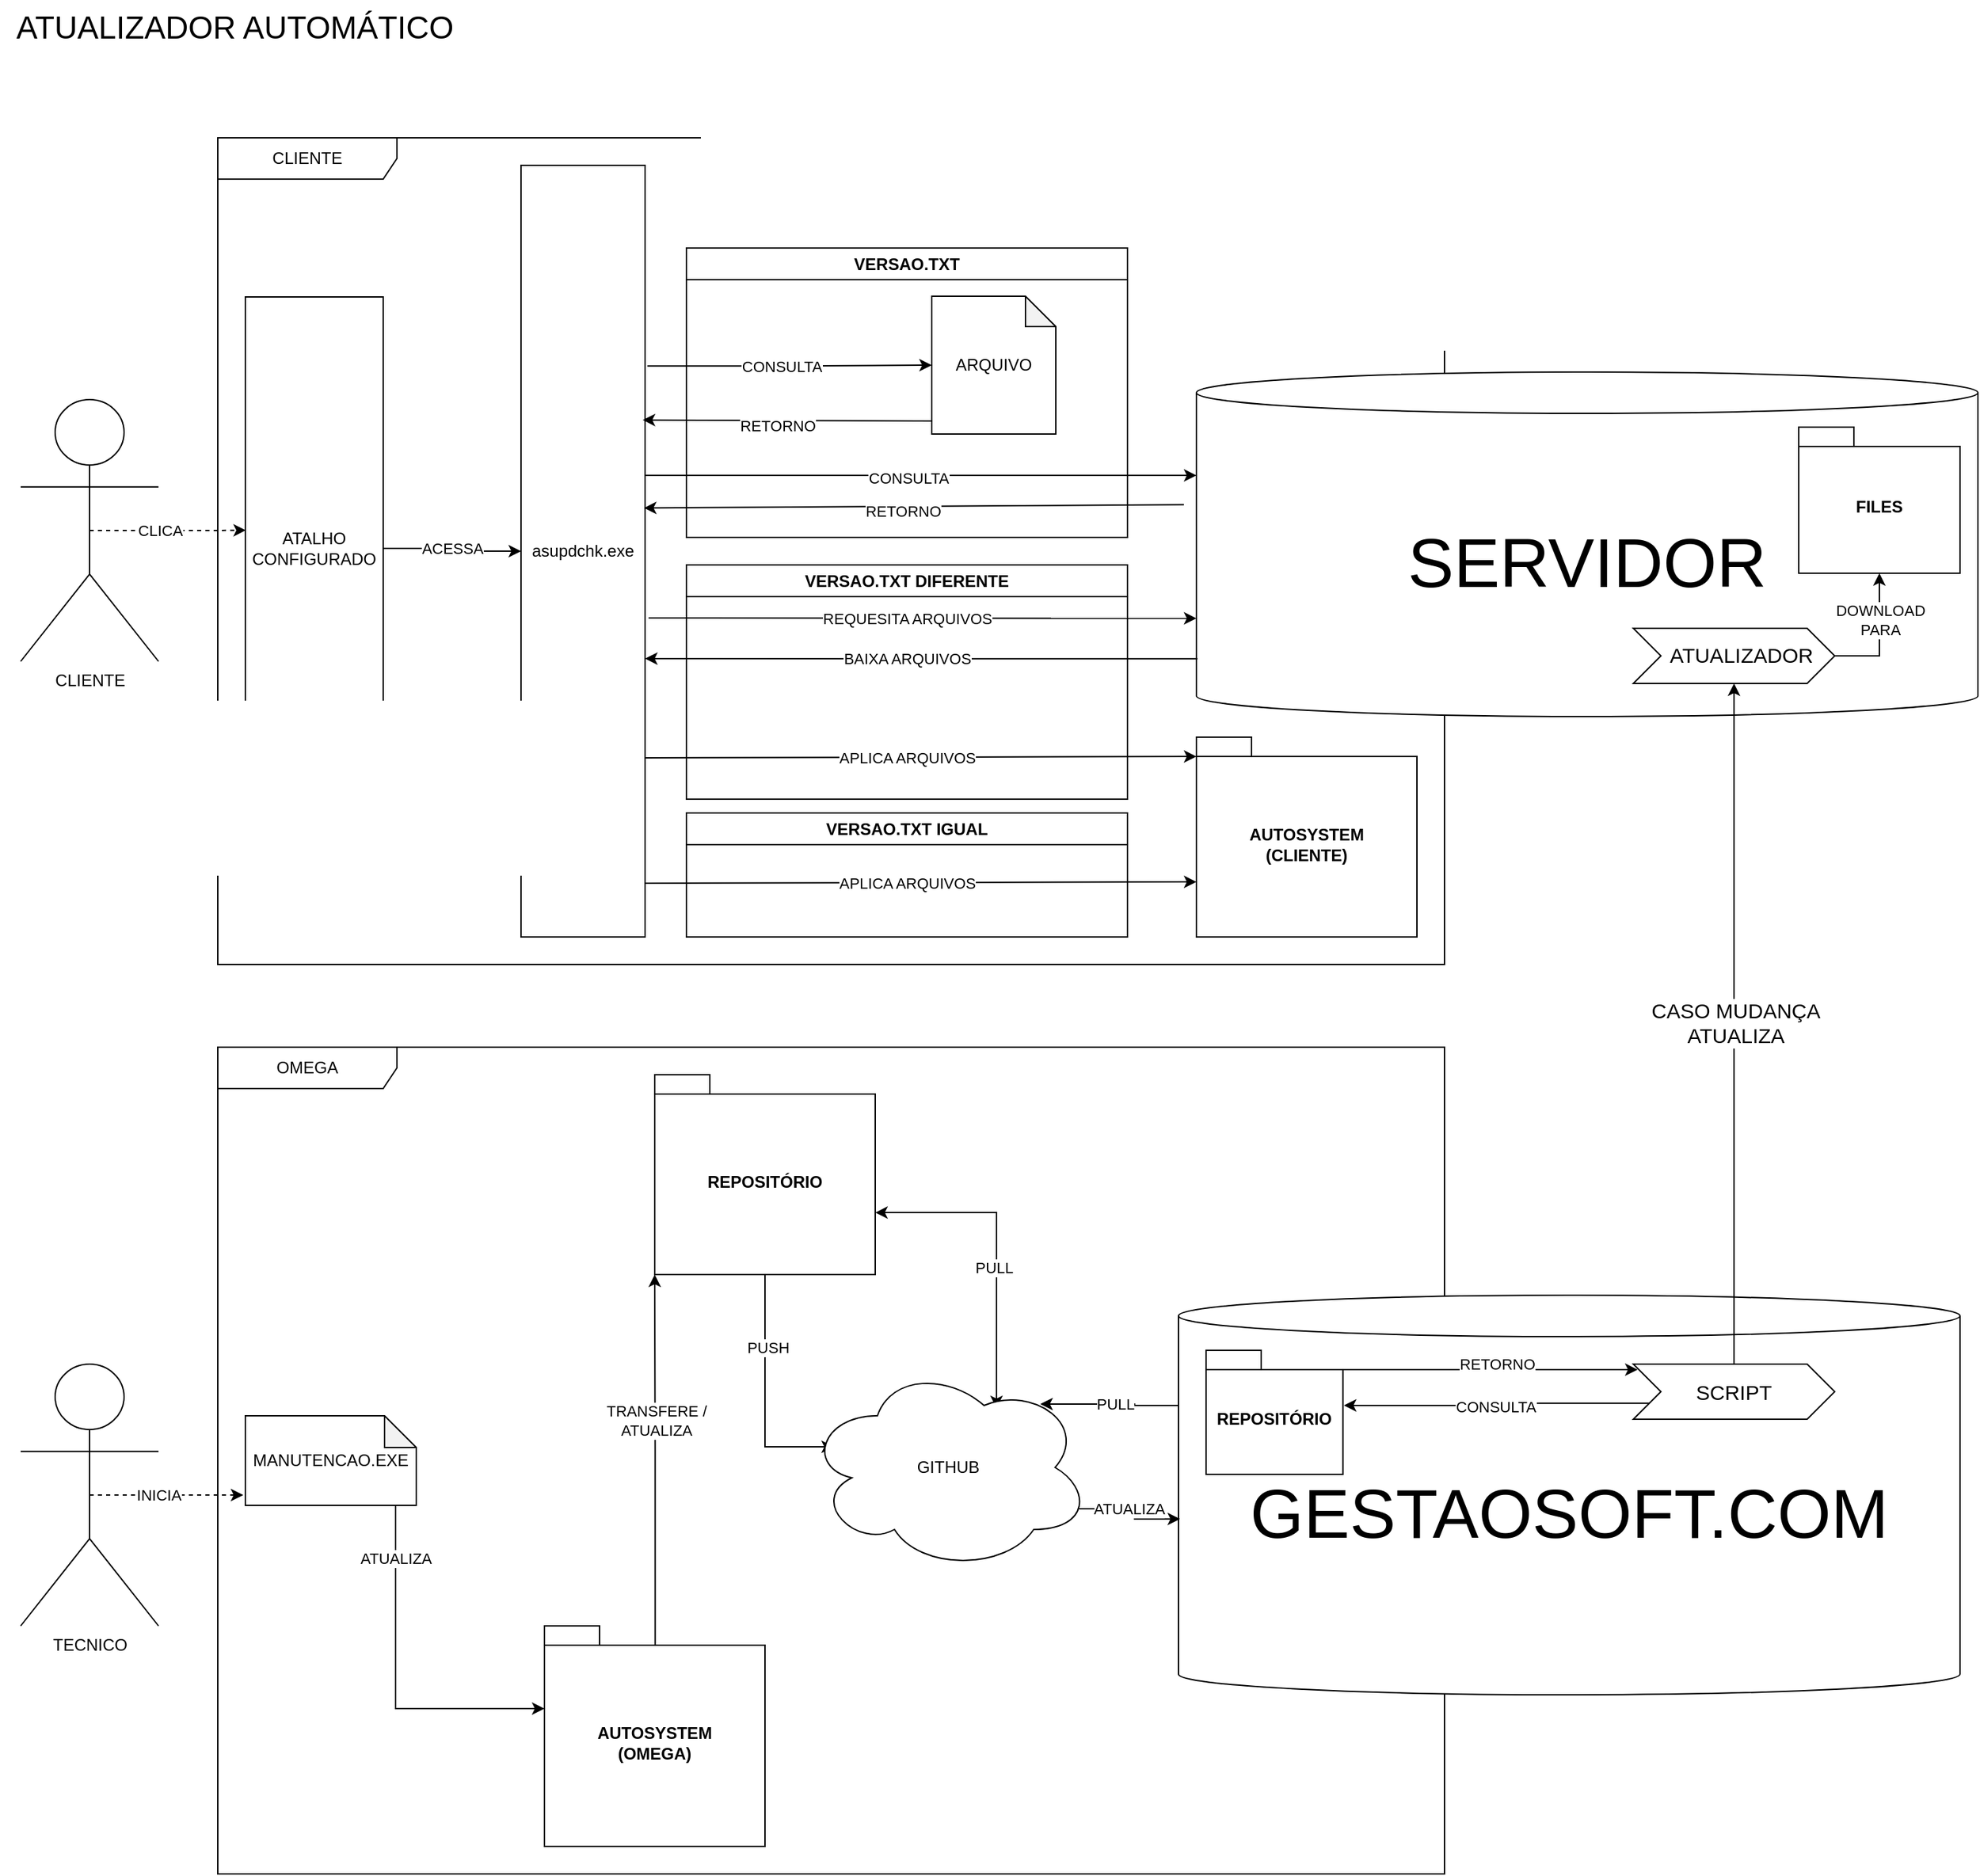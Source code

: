 <mxfile version="21.5.0" type="device">
  <diagram name="Página-1" id="qvn3dSPMMLWjY8GsxL5v">
    <mxGraphModel dx="1235" dy="715" grid="1" gridSize="10" guides="1" tooltips="1" connect="1" arrows="1" fold="1" page="1" pageScale="1" pageWidth="827" pageHeight="1169" math="0" shadow="0">
      <root>
        <mxCell id="0" />
        <mxCell id="1" parent="0" />
        <mxCell id="upDu5Su1EOw3rO2g_J13-49" style="edgeStyle=orthogonalEdgeStyle;rounded=0;orthogonalLoop=1;jettySize=auto;html=1;exitX=0.5;exitY=0.5;exitDx=0;exitDy=0;exitPerimeter=0;entryX=0.004;entryY=0.464;entryDx=0;entryDy=0;entryPerimeter=0;dashed=1;" edge="1" parent="1" source="upDu5Su1EOw3rO2g_J13-1" target="upDu5Su1EOw3rO2g_J13-7">
          <mxGeometry relative="1" as="geometry" />
        </mxCell>
        <mxCell id="upDu5Su1EOw3rO2g_J13-50" value="CLICA" style="edgeLabel;html=1;align=center;verticalAlign=middle;resizable=0;points=[];" vertex="1" connectable="0" parent="upDu5Su1EOw3rO2g_J13-49">
          <mxGeometry x="-0.113" y="1" relative="1" as="geometry">
            <mxPoint y="1" as="offset" />
          </mxGeometry>
        </mxCell>
        <mxCell id="upDu5Su1EOw3rO2g_J13-1" value="CLIENTE" style="shape=umlActor;verticalLabelPosition=bottom;verticalAlign=top;html=1;outlineConnect=0;" vertex="1" parent="1">
          <mxGeometry x="20" y="290" width="100" height="190" as="geometry" />
        </mxCell>
        <mxCell id="upDu5Su1EOw3rO2g_J13-3" value="ATUALIZADOR AUTOMÁTICO" style="text;html=1;align=center;verticalAlign=middle;resizable=0;points=[];autosize=1;strokeColor=none;fillColor=none;fontSize=23;" vertex="1" parent="1">
          <mxGeometry x="5" width="340" height="40" as="geometry" />
        </mxCell>
        <mxCell id="upDu5Su1EOw3rO2g_J13-5" value="CLIENTE" style="shape=umlFrame;whiteSpace=wrap;html=1;pointerEvents=0;width=130;height=30;" vertex="1" parent="1">
          <mxGeometry x="163" y="100" width="890" height="600" as="geometry" />
        </mxCell>
        <mxCell id="upDu5Su1EOw3rO2g_J13-12" value="AC" style="edgeStyle=orthogonalEdgeStyle;rounded=0;orthogonalLoop=1;jettySize=auto;html=1;exitX=1;exitY=0.5;exitDx=0;exitDy=0;" edge="1" parent="1" source="upDu5Su1EOw3rO2g_J13-7" target="upDu5Su1EOw3rO2g_J13-11">
          <mxGeometry relative="1" as="geometry" />
        </mxCell>
        <mxCell id="upDu5Su1EOw3rO2g_J13-17" value="ACESSA" style="edgeLabel;html=1;align=center;verticalAlign=middle;resizable=0;points=[];" vertex="1" connectable="0" parent="upDu5Su1EOw3rO2g_J13-12">
          <mxGeometry x="-0.265" y="1" relative="1" as="geometry">
            <mxPoint x="12" y="1" as="offset" />
          </mxGeometry>
        </mxCell>
        <mxCell id="upDu5Su1EOw3rO2g_J13-7" value="ATALHO&lt;br&gt;CONFIGURADO" style="rounded=0;whiteSpace=wrap;html=1;" vertex="1" parent="1">
          <mxGeometry x="183" y="215.5" width="100" height="365" as="geometry" />
        </mxCell>
        <mxCell id="upDu5Su1EOw3rO2g_J13-16" style="edgeStyle=orthogonalEdgeStyle;rounded=0;orthogonalLoop=1;jettySize=auto;html=1;exitX=1.019;exitY=0.26;exitDx=0;exitDy=0;entryX=0;entryY=0.5;entryDx=0;entryDy=0;entryPerimeter=0;exitPerimeter=0;" edge="1" parent="1" source="upDu5Su1EOw3rO2g_J13-11" target="upDu5Su1EOw3rO2g_J13-13">
          <mxGeometry relative="1" as="geometry" />
        </mxCell>
        <mxCell id="upDu5Su1EOw3rO2g_J13-18" value="CONSULTA" style="edgeLabel;html=1;align=center;verticalAlign=middle;resizable=0;points=[];" vertex="1" connectable="0" parent="upDu5Su1EOw3rO2g_J13-16">
          <mxGeometry x="-0.136" y="-1" relative="1" as="geometry">
            <mxPoint x="8" y="-1" as="offset" />
          </mxGeometry>
        </mxCell>
        <mxCell id="upDu5Su1EOw3rO2g_J13-26" style="edgeStyle=orthogonalEdgeStyle;rounded=0;orthogonalLoop=1;jettySize=auto;html=1;exitX=1;exitY=0.75;exitDx=0;exitDy=0;" edge="1" parent="1" source="upDu5Su1EOw3rO2g_J13-11" target="upDu5Su1EOw3rO2g_J13-28">
          <mxGeometry relative="1" as="geometry">
            <mxPoint x="773" y="345.0" as="targetPoint" />
            <Array as="points">
              <mxPoint x="473" y="345" />
            </Array>
          </mxGeometry>
        </mxCell>
        <mxCell id="upDu5Su1EOw3rO2g_J13-27" value="CONSULTA" style="edgeLabel;html=1;align=center;verticalAlign=middle;resizable=0;points=[];" vertex="1" connectable="0" parent="upDu5Su1EOw3rO2g_J13-26">
          <mxGeometry x="-0.094" y="-2" relative="1" as="geometry">
            <mxPoint x="116" as="offset" />
          </mxGeometry>
        </mxCell>
        <mxCell id="upDu5Su1EOw3rO2g_J13-11" value="asupdchk.exe" style="rounded=0;whiteSpace=wrap;html=1;" vertex="1" parent="1">
          <mxGeometry x="383" y="120" width="90" height="560" as="geometry" />
        </mxCell>
        <mxCell id="upDu5Su1EOw3rO2g_J13-24" value="" style="endArrow=classic;html=1;rounded=0;entryX=0.981;entryY=0.33;entryDx=0;entryDy=0;entryPerimeter=0;exitX=0.578;exitY=0.907;exitDx=0;exitDy=0;exitPerimeter=0;" edge="1" parent="1" source="upDu5Su1EOw3rO2g_J13-13" target="upDu5Su1EOw3rO2g_J13-11">
          <mxGeometry width="50" height="50" relative="1" as="geometry">
            <mxPoint x="673" y="306" as="sourcePoint" />
            <mxPoint x="473" y="304" as="targetPoint" />
          </mxGeometry>
        </mxCell>
        <mxCell id="upDu5Su1EOw3rO2g_J13-25" value="RETORNO" style="edgeLabel;html=1;align=center;verticalAlign=middle;resizable=0;points=[];" vertex="1" connectable="0" parent="upDu5Su1EOw3rO2g_J13-24">
          <mxGeometry x="-0.101" y="3" relative="1" as="geometry">
            <mxPoint x="-47" as="offset" />
          </mxGeometry>
        </mxCell>
        <mxCell id="upDu5Su1EOw3rO2g_J13-13" value="ARQUIVO" style="shape=note;whiteSpace=wrap;html=1;backgroundOutline=1;darkOpacity=0.05;size=22;align=center;spacingLeft=0;" vertex="1" parent="1">
          <mxGeometry x="681" y="215" width="90" height="100" as="geometry" />
        </mxCell>
        <mxCell id="upDu5Su1EOw3rO2g_J13-28" value="SERVIDOR" style="shape=cylinder3;whiteSpace=wrap;html=1;boundedLbl=1;backgroundOutline=1;size=15;fontSize=50;" vertex="1" parent="1">
          <mxGeometry x="873" y="270" width="567" height="250" as="geometry" />
        </mxCell>
        <mxCell id="upDu5Su1EOw3rO2g_J13-30" value="" style="endArrow=classic;html=1;rounded=0;exitX=-0.016;exitY=0.385;exitDx=0;exitDy=0;exitPerimeter=0;entryX=0.991;entryY=0.444;entryDx=0;entryDy=0;entryPerimeter=0;" edge="1" parent="1" source="upDu5Su1EOw3rO2g_J13-28" target="upDu5Su1EOw3rO2g_J13-11">
          <mxGeometry width="50" height="50" relative="1" as="geometry">
            <mxPoint x="613" y="460" as="sourcePoint" />
            <mxPoint x="473" y="400" as="targetPoint" />
          </mxGeometry>
        </mxCell>
        <mxCell id="upDu5Su1EOw3rO2g_J13-31" value="RETORNO&lt;br&gt;" style="edgeLabel;html=1;align=center;verticalAlign=middle;resizable=0;points=[];" vertex="1" connectable="0" parent="upDu5Su1EOw3rO2g_J13-30">
          <mxGeometry x="-0.051" y="3" relative="1" as="geometry">
            <mxPoint x="-18" as="offset" />
          </mxGeometry>
        </mxCell>
        <mxCell id="upDu5Su1EOw3rO2g_J13-32" value="VERSAO.TXT" style="swimlane;whiteSpace=wrap;html=1;" vertex="1" parent="1">
          <mxGeometry x="503" y="180" width="320" height="210" as="geometry" />
        </mxCell>
        <mxCell id="upDu5Su1EOw3rO2g_J13-36" value="AUTOSYSTEM&lt;br&gt;(CLIENTE)" style="shape=folder;fontStyle=1;spacingTop=10;tabWidth=40;tabHeight=14;tabPosition=left;html=1;whiteSpace=wrap;" vertex="1" parent="1">
          <mxGeometry x="873" y="535" width="160" height="145" as="geometry" />
        </mxCell>
        <mxCell id="upDu5Su1EOw3rO2g_J13-37" value="" style="endArrow=classic;html=1;rounded=0;entryX=0;entryY=0.666;entryDx=0;entryDy=0;entryPerimeter=0;exitX=1.028;exitY=0.739;exitDx=0;exitDy=0;exitPerimeter=0;" edge="1" parent="1">
          <mxGeometry relative="1" as="geometry">
            <mxPoint x="475.52" y="448.5" as="sourcePoint" />
            <mxPoint x="873" y="448.78" as="targetPoint" />
          </mxGeometry>
        </mxCell>
        <mxCell id="upDu5Su1EOw3rO2g_J13-38" value="REQUESITA ARQUIVOS" style="edgeLabel;resizable=0;html=1;align=center;verticalAlign=middle;" connectable="0" vertex="1" parent="upDu5Su1EOw3rO2g_J13-37">
          <mxGeometry relative="1" as="geometry">
            <mxPoint x="-11" as="offset" />
          </mxGeometry>
        </mxCell>
        <mxCell id="upDu5Su1EOw3rO2g_J13-39" value="" style="endArrow=classic;html=1;rounded=0;entryX=1;entryY=0.796;entryDx=0;entryDy=0;entryPerimeter=0;exitX=0.005;exitY=0.752;exitDx=0;exitDy=0;exitPerimeter=0;" edge="1" parent="1">
          <mxGeometry relative="1" as="geometry">
            <mxPoint x="873.8" y="478.16" as="sourcePoint" />
            <mxPoint x="473" y="478" as="targetPoint" />
          </mxGeometry>
        </mxCell>
        <mxCell id="upDu5Su1EOw3rO2g_J13-40" value="BAIXA ARQUIVOS" style="edgeLabel;resizable=0;html=1;align=center;verticalAlign=middle;" connectable="0" vertex="1" parent="upDu5Su1EOw3rO2g_J13-39">
          <mxGeometry relative="1" as="geometry">
            <mxPoint x="-11" as="offset" />
          </mxGeometry>
        </mxCell>
        <mxCell id="upDu5Su1EOw3rO2g_J13-41" value="VERSAO.TXT DIFERENTE" style="swimlane;whiteSpace=wrap;html=1;" vertex="1" parent="1">
          <mxGeometry x="503" y="410" width="320" height="170" as="geometry" />
        </mxCell>
        <mxCell id="upDu5Su1EOw3rO2g_J13-43" value="" style="endArrow=classic;html=1;rounded=0;entryX=0;entryY=0;entryDx=0;entryDy=14;entryPerimeter=0;" edge="1" parent="1" target="upDu5Su1EOw3rO2g_J13-36">
          <mxGeometry relative="1" as="geometry">
            <mxPoint x="473" y="550" as="sourcePoint" />
            <mxPoint x="703" y="550" as="targetPoint" />
          </mxGeometry>
        </mxCell>
        <mxCell id="upDu5Su1EOw3rO2g_J13-44" value="APLICA ARQUIVOS" style="edgeLabel;resizable=0;html=1;align=center;verticalAlign=middle;" connectable="0" vertex="1" parent="upDu5Su1EOw3rO2g_J13-43">
          <mxGeometry relative="1" as="geometry">
            <mxPoint x="-10" as="offset" />
          </mxGeometry>
        </mxCell>
        <mxCell id="upDu5Su1EOw3rO2g_J13-45" value="VERSAO.TXT IGUAL" style="swimlane;whiteSpace=wrap;html=1;" vertex="1" parent="1">
          <mxGeometry x="503" y="590" width="320" height="90" as="geometry" />
        </mxCell>
        <mxCell id="upDu5Su1EOw3rO2g_J13-46" value="" style="endArrow=classic;html=1;rounded=0;entryX=0;entryY=0;entryDx=0;entryDy=14;entryPerimeter=0;" edge="1" parent="upDu5Su1EOw3rO2g_J13-45">
          <mxGeometry relative="1" as="geometry">
            <mxPoint x="-30" y="51" as="sourcePoint" />
            <mxPoint x="370" y="50" as="targetPoint" />
          </mxGeometry>
        </mxCell>
        <mxCell id="upDu5Su1EOw3rO2g_J13-47" value="APLICA ARQUIVOS" style="edgeLabel;resizable=0;html=1;align=center;verticalAlign=middle;" connectable="0" vertex="1" parent="upDu5Su1EOw3rO2g_J13-46">
          <mxGeometry relative="1" as="geometry">
            <mxPoint x="-10" as="offset" />
          </mxGeometry>
        </mxCell>
        <mxCell id="upDu5Su1EOw3rO2g_J13-88" style="edgeStyle=orthogonalEdgeStyle;rounded=0;orthogonalLoop=1;jettySize=auto;html=1;exitX=0.5;exitY=0.5;exitDx=0;exitDy=0;exitPerimeter=0;entryX=-0.012;entryY=0.885;entryDx=0;entryDy=0;entryPerimeter=0;dashed=1;" edge="1" parent="1" source="upDu5Su1EOw3rO2g_J13-51" target="upDu5Su1EOw3rO2g_J13-59">
          <mxGeometry relative="1" as="geometry" />
        </mxCell>
        <mxCell id="upDu5Su1EOw3rO2g_J13-89" value="INICIA" style="edgeLabel;html=1;align=center;verticalAlign=middle;resizable=0;points=[];" vertex="1" connectable="0" parent="upDu5Su1EOw3rO2g_J13-88">
          <mxGeometry x="-0.706" y="1" relative="1" as="geometry">
            <mxPoint x="33" y="1" as="offset" />
          </mxGeometry>
        </mxCell>
        <mxCell id="upDu5Su1EOw3rO2g_J13-51" value="TECNICO" style="shape=umlActor;verticalLabelPosition=bottom;verticalAlign=top;html=1;outlineConnect=0;" vertex="1" parent="1">
          <mxGeometry x="20" y="990" width="100" height="190" as="geometry" />
        </mxCell>
        <mxCell id="upDu5Su1EOw3rO2g_J13-52" value="OMEGA" style="shape=umlFrame;whiteSpace=wrap;html=1;pointerEvents=0;width=130;height=30;" vertex="1" parent="1">
          <mxGeometry x="163" y="760" width="890" height="600" as="geometry" />
        </mxCell>
        <mxCell id="upDu5Su1EOw3rO2g_J13-62" style="edgeStyle=orthogonalEdgeStyle;rounded=0;orthogonalLoop=1;jettySize=auto;html=1;exitX=0.502;exitY=0.099;exitDx=0;exitDy=0;exitPerimeter=0;entryX=0;entryY=0;entryDx=0;entryDy=145;entryPerimeter=0;" edge="1" parent="1" source="upDu5Su1EOw3rO2g_J13-53" target="upDu5Su1EOw3rO2g_J13-55">
          <mxGeometry relative="1" as="geometry" />
        </mxCell>
        <mxCell id="upDu5Su1EOw3rO2g_J13-63" value="TRANSFERE /&lt;br&gt;ATUALIZA" style="edgeLabel;html=1;align=center;verticalAlign=middle;resizable=0;points=[];" vertex="1" connectable="0" parent="upDu5Su1EOw3rO2g_J13-62">
          <mxGeometry x="0.223" y="-1" relative="1" as="geometry">
            <mxPoint y="1" as="offset" />
          </mxGeometry>
        </mxCell>
        <mxCell id="upDu5Su1EOw3rO2g_J13-53" value="AUTOSYSTEM&lt;br&gt;(OMEGA)" style="shape=folder;fontStyle=1;spacingTop=10;tabWidth=40;tabHeight=14;tabPosition=left;html=1;whiteSpace=wrap;" vertex="1" parent="1">
          <mxGeometry x="400" y="1180" width="160" height="160" as="geometry" />
        </mxCell>
        <mxCell id="upDu5Su1EOw3rO2g_J13-64" style="edgeStyle=orthogonalEdgeStyle;rounded=0;orthogonalLoop=1;jettySize=auto;html=1;exitX=0.625;exitY=0.2;exitDx=0;exitDy=0;exitPerimeter=0;entryX=0.997;entryY=0.483;entryDx=0;entryDy=0;entryPerimeter=0;endArrow=classic;endFill=1;startArrow=classic;startFill=1;" edge="1" parent="1">
          <mxGeometry relative="1" as="geometry">
            <mxPoint x="727.98" y="1022.0" as="sourcePoint" />
            <mxPoint x="640" y="880.035" as="targetPoint" />
            <Array as="points">
              <mxPoint x="728" y="880" />
            </Array>
          </mxGeometry>
        </mxCell>
        <mxCell id="upDu5Su1EOw3rO2g_J13-66" value="PULL" style="edgeLabel;html=1;align=center;verticalAlign=middle;resizable=0;points=[];" vertex="1" connectable="0" parent="upDu5Su1EOw3rO2g_J13-64">
          <mxGeometry x="-0.236" y="-3" relative="1" as="geometry">
            <mxPoint x="-5" y="-14" as="offset" />
          </mxGeometry>
        </mxCell>
        <mxCell id="upDu5Su1EOw3rO2g_J13-65" style="edgeStyle=orthogonalEdgeStyle;rounded=0;orthogonalLoop=1;jettySize=auto;html=1;" edge="1" parent="1" source="upDu5Su1EOw3rO2g_J13-55">
          <mxGeometry relative="1" as="geometry">
            <mxPoint x="610" y="1050" as="targetPoint" />
            <Array as="points">
              <mxPoint x="560" y="1050" />
              <mxPoint x="605" y="1050" />
            </Array>
          </mxGeometry>
        </mxCell>
        <mxCell id="upDu5Su1EOw3rO2g_J13-67" value="PUSH" style="edgeLabel;html=1;align=center;verticalAlign=middle;resizable=0;points=[];" vertex="1" connectable="0" parent="upDu5Su1EOw3rO2g_J13-65">
          <mxGeometry x="-0.54" y="2" relative="1" as="geometry">
            <mxPoint y="12" as="offset" />
          </mxGeometry>
        </mxCell>
        <mxCell id="upDu5Su1EOw3rO2g_J13-55" value="REPOSITÓRIO" style="shape=folder;fontStyle=1;spacingTop=10;tabWidth=40;tabHeight=14;tabPosition=left;html=1;whiteSpace=wrap;" vertex="1" parent="1">
          <mxGeometry x="480" y="780" width="160" height="145" as="geometry" />
        </mxCell>
        <mxCell id="upDu5Su1EOw3rO2g_J13-69" style="edgeStyle=orthogonalEdgeStyle;rounded=0;orthogonalLoop=1;jettySize=auto;html=1;exitX=0;exitY=0;exitDx=0;exitDy=80;exitPerimeter=0;entryX=0.823;entryY=0.193;entryDx=0;entryDy=0;entryPerimeter=0;" edge="1" parent="1" source="upDu5Su1EOw3rO2g_J13-56" target="upDu5Su1EOw3rO2g_J13-54">
          <mxGeometry relative="1" as="geometry" />
        </mxCell>
        <mxCell id="upDu5Su1EOw3rO2g_J13-70" value="PULL" style="edgeLabel;html=1;align=center;verticalAlign=middle;resizable=0;points=[];" vertex="1" connectable="0" parent="upDu5Su1EOw3rO2g_J13-69">
          <mxGeometry x="-0.06" relative="1" as="geometry">
            <mxPoint as="offset" />
          </mxGeometry>
        </mxCell>
        <mxCell id="upDu5Su1EOw3rO2g_J13-56" value="GESTAOSOFT.COM" style="shape=cylinder3;whiteSpace=wrap;html=1;boundedLbl=1;backgroundOutline=1;size=15;fontSize=50;" vertex="1" parent="1">
          <mxGeometry x="860" y="940" width="567" height="290" as="geometry" />
        </mxCell>
        <mxCell id="upDu5Su1EOw3rO2g_J13-74" style="edgeStyle=orthogonalEdgeStyle;rounded=0;orthogonalLoop=1;jettySize=auto;html=1;entryX=0.5;entryY=1;entryDx=0;entryDy=0;" edge="1" parent="1" source="upDu5Su1EOw3rO2g_J13-57" target="upDu5Su1EOw3rO2g_J13-79">
          <mxGeometry relative="1" as="geometry">
            <mxPoint x="1260" y="600" as="targetPoint" />
          </mxGeometry>
        </mxCell>
        <mxCell id="upDu5Su1EOw3rO2g_J13-75" value="CASO MUDANÇA&lt;br&gt;ATUALIZA" style="edgeLabel;html=1;align=center;verticalAlign=middle;resizable=0;points=[];fontSize=15;" vertex="1" connectable="0" parent="upDu5Su1EOw3rO2g_J13-74">
          <mxGeometry x="-0.104" y="-1" relative="1" as="geometry">
            <mxPoint y="-27" as="offset" />
          </mxGeometry>
        </mxCell>
        <mxCell id="upDu5Su1EOw3rO2g_J13-83" style="edgeStyle=orthogonalEdgeStyle;rounded=0;orthogonalLoop=1;jettySize=auto;html=1;exitX=0;exitY=0.75;exitDx=0;exitDy=0;entryX=1.007;entryY=0.444;entryDx=0;entryDy=0;entryPerimeter=0;" edge="1" parent="1" source="upDu5Su1EOw3rO2g_J13-57" target="upDu5Su1EOw3rO2g_J13-81">
          <mxGeometry relative="1" as="geometry" />
        </mxCell>
        <mxCell id="upDu5Su1EOw3rO2g_J13-85" value="CONSULTA" style="edgeLabel;html=1;align=center;verticalAlign=middle;resizable=0;points=[];" vertex="1" connectable="0" parent="upDu5Su1EOw3rO2g_J13-83">
          <mxGeometry x="-0.115" y="-2" relative="1" as="geometry">
            <mxPoint x="-13" y="4" as="offset" />
          </mxGeometry>
        </mxCell>
        <mxCell id="upDu5Su1EOw3rO2g_J13-57" value="&lt;font style=&quot;font-size: 15px;&quot;&gt;SCRIPT&lt;/font&gt;" style="shape=step;perimeter=stepPerimeter;whiteSpace=wrap;html=1;fixedSize=1;fontSize=15;verticalAlign=middle;spacing=0;spacingBottom=1;" vertex="1" parent="1">
          <mxGeometry x="1190" y="990" width="146.11" height="40" as="geometry" />
        </mxCell>
        <mxCell id="upDu5Su1EOw3rO2g_J13-60" style="edgeStyle=orthogonalEdgeStyle;rounded=0;orthogonalLoop=1;jettySize=auto;html=1;exitX=0.5;exitY=1;exitDx=0;exitDy=0;exitPerimeter=0;" edge="1" parent="1" source="upDu5Su1EOw3rO2g_J13-59">
          <mxGeometry relative="1" as="geometry">
            <mxPoint x="400" y="1240" as="targetPoint" />
            <Array as="points">
              <mxPoint x="292" y="1240" />
            </Array>
          </mxGeometry>
        </mxCell>
        <mxCell id="upDu5Su1EOw3rO2g_J13-61" value="ATUALIZA" style="edgeLabel;html=1;align=center;verticalAlign=middle;resizable=0;points=[];" vertex="1" connectable="0" parent="upDu5Su1EOw3rO2g_J13-60">
          <mxGeometry x="-0.615" y="-2" relative="1" as="geometry">
            <mxPoint x="2" y="27" as="offset" />
          </mxGeometry>
        </mxCell>
        <mxCell id="upDu5Su1EOw3rO2g_J13-59" value="MANUTENCAO.EXE" style="shape=note;whiteSpace=wrap;html=1;backgroundOutline=1;darkOpacity=0.05;size=23;" vertex="1" parent="1">
          <mxGeometry x="183" y="1027.5" width="124" height="65" as="geometry" />
        </mxCell>
        <mxCell id="upDu5Su1EOw3rO2g_J13-68" style="edgeStyle=orthogonalEdgeStyle;rounded=0;orthogonalLoop=1;jettySize=auto;html=1;exitX=0.96;exitY=0.7;exitDx=0;exitDy=0;exitPerimeter=0;entryX=0.002;entryY=0.56;entryDx=0;entryDy=0;entryPerimeter=0;" edge="1" parent="1" source="upDu5Su1EOw3rO2g_J13-54" target="upDu5Su1EOw3rO2g_J13-56">
          <mxGeometry relative="1" as="geometry" />
        </mxCell>
        <mxCell id="upDu5Su1EOw3rO2g_J13-73" value="ATUALIZA" style="edgeLabel;html=1;align=center;verticalAlign=middle;resizable=0;points=[];" vertex="1" connectable="0" parent="upDu5Su1EOw3rO2g_J13-68">
          <mxGeometry x="-0.014" relative="1" as="geometry">
            <mxPoint x="-4" as="offset" />
          </mxGeometry>
        </mxCell>
        <mxCell id="upDu5Su1EOw3rO2g_J13-54" value="GITHUB" style="ellipse;shape=cloud;whiteSpace=wrap;html=1;" vertex="1" parent="1">
          <mxGeometry x="590" y="990" width="206.25" height="150" as="geometry" />
        </mxCell>
        <mxCell id="upDu5Su1EOw3rO2g_J13-78" value="FILES" style="shape=folder;fontStyle=1;spacingTop=10;tabWidth=40;tabHeight=14;tabPosition=left;html=1;whiteSpace=wrap;" vertex="1" parent="1">
          <mxGeometry x="1310" y="310" width="117" height="106.03" as="geometry" />
        </mxCell>
        <mxCell id="upDu5Su1EOw3rO2g_J13-80" style="edgeStyle=orthogonalEdgeStyle;rounded=0;orthogonalLoop=1;jettySize=auto;html=1;exitX=1;exitY=0.5;exitDx=0;exitDy=0;" edge="1" parent="1" source="upDu5Su1EOw3rO2g_J13-79" target="upDu5Su1EOw3rO2g_J13-78">
          <mxGeometry relative="1" as="geometry" />
        </mxCell>
        <mxCell id="upDu5Su1EOw3rO2g_J13-87" value="DOWNLOAD&lt;br&gt;PARA" style="edgeLabel;html=1;align=center;verticalAlign=middle;resizable=0;points=[];" vertex="1" connectable="0" parent="upDu5Su1EOw3rO2g_J13-80">
          <mxGeometry x="0.051" y="-1" relative="1" as="geometry">
            <mxPoint x="-1" y="-10" as="offset" />
          </mxGeometry>
        </mxCell>
        <mxCell id="upDu5Su1EOw3rO2g_J13-79" value="&lt;font style=&quot;font-size: 15px;&quot;&gt;ATUALIZADOR&lt;/font&gt;" style="shape=step;perimeter=stepPerimeter;whiteSpace=wrap;html=1;fixedSize=1;fontSize=15;verticalAlign=middle;spacing=0;spacingBottom=7;spacingLeft=11;spacingTop=4;" vertex="1" parent="1">
          <mxGeometry x="1190" y="456.03" width="146.11" height="40" as="geometry" />
        </mxCell>
        <mxCell id="upDu5Su1EOw3rO2g_J13-82" style="edgeStyle=orthogonalEdgeStyle;rounded=0;orthogonalLoop=1;jettySize=auto;html=1;exitX=0;exitY=0;exitDx=99.31;exitDy=14;exitPerimeter=0;entryX=0.021;entryY=0.1;entryDx=0;entryDy=0;entryPerimeter=0;" edge="1" parent="1" source="upDu5Su1EOw3rO2g_J13-81" target="upDu5Su1EOw3rO2g_J13-57">
          <mxGeometry relative="1" as="geometry" />
        </mxCell>
        <mxCell id="upDu5Su1EOw3rO2g_J13-86" value="RETORNO" style="edgeLabel;html=1;align=center;verticalAlign=middle;resizable=0;points=[];" vertex="1" connectable="0" parent="upDu5Su1EOw3rO2g_J13-82">
          <mxGeometry x="0.125" y="-1" relative="1" as="geometry">
            <mxPoint x="-9" y="-5" as="offset" />
          </mxGeometry>
        </mxCell>
        <mxCell id="upDu5Su1EOw3rO2g_J13-81" value="REPOSITÓRIO" style="shape=folder;fontStyle=1;spacingTop=10;tabWidth=40;tabHeight=14;tabPosition=left;html=1;whiteSpace=wrap;" vertex="1" parent="1">
          <mxGeometry x="880" y="980" width="99.31" height="90" as="geometry" />
        </mxCell>
      </root>
    </mxGraphModel>
  </diagram>
</mxfile>
